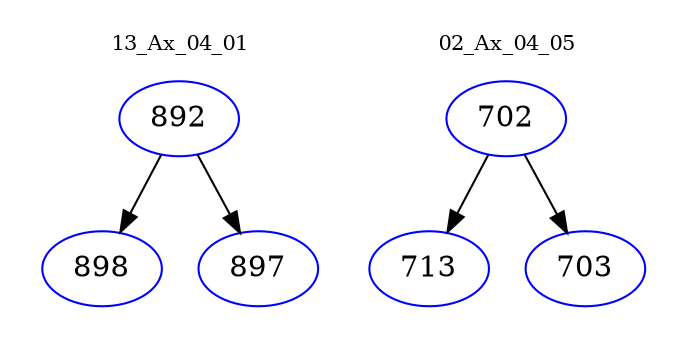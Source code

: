 digraph{
subgraph cluster_0 {
color = white
label = "13_Ax_04_01";
fontsize=10;
T0_892 [label="892", color="blue"]
T0_892 -> T0_898 [color="black"]
T0_898 [label="898", color="blue"]
T0_892 -> T0_897 [color="black"]
T0_897 [label="897", color="blue"]
}
subgraph cluster_1 {
color = white
label = "02_Ax_04_05";
fontsize=10;
T1_702 [label="702", color="blue"]
T1_702 -> T1_713 [color="black"]
T1_713 [label="713", color="blue"]
T1_702 -> T1_703 [color="black"]
T1_703 [label="703", color="blue"]
}
}
